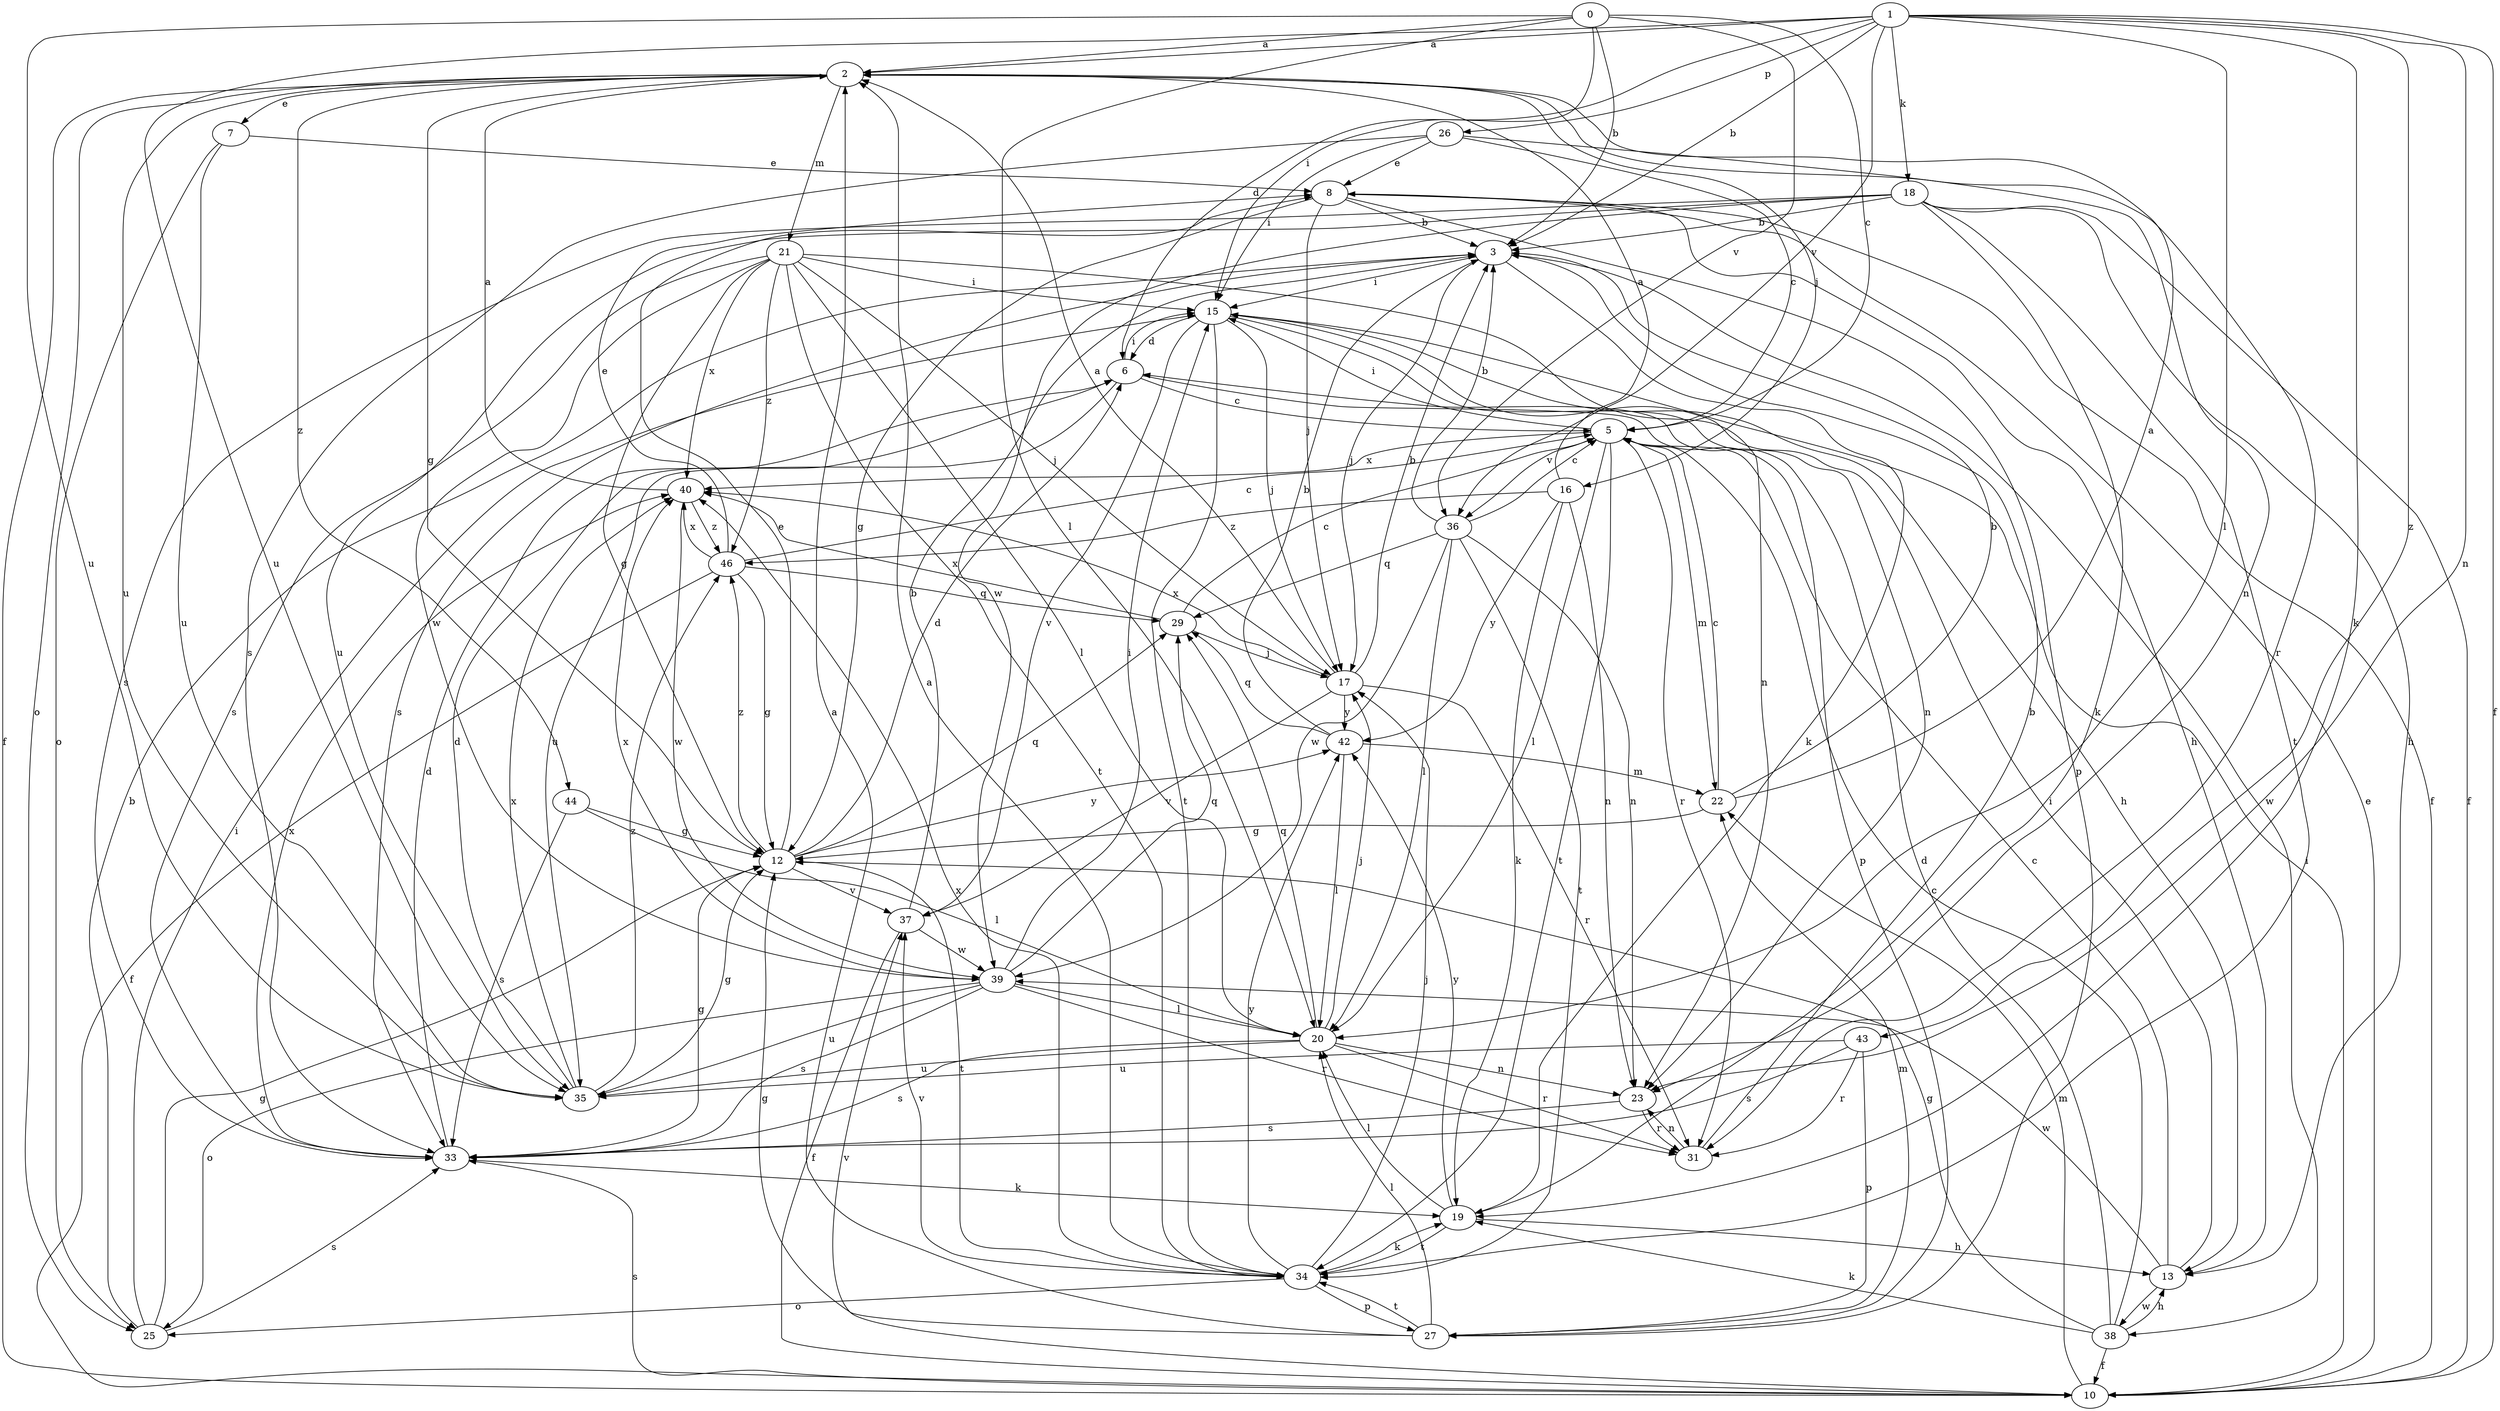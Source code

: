 strict digraph  {
0;
1;
2;
3;
5;
6;
7;
8;
10;
12;
13;
15;
16;
17;
18;
19;
20;
21;
22;
23;
25;
26;
27;
29;
31;
33;
34;
35;
36;
37;
38;
39;
40;
42;
43;
44;
46;
0 -> 2  [label=a];
0 -> 3  [label=b];
0 -> 5  [label=c];
0 -> 15  [label=i];
0 -> 20  [label=l];
0 -> 35  [label=u];
0 -> 36  [label=v];
1 -> 2  [label=a];
1 -> 3  [label=b];
1 -> 6  [label=d];
1 -> 10  [label=f];
1 -> 18  [label=k];
1 -> 19  [label=k];
1 -> 20  [label=l];
1 -> 23  [label=n];
1 -> 26  [label=p];
1 -> 35  [label=u];
1 -> 36  [label=v];
1 -> 43  [label=z];
2 -> 7  [label=e];
2 -> 10  [label=f];
2 -> 12  [label=g];
2 -> 16  [label=j];
2 -> 21  [label=m];
2 -> 23  [label=n];
2 -> 25  [label=o];
2 -> 35  [label=u];
2 -> 44  [label=z];
3 -> 15  [label=i];
3 -> 17  [label=j];
3 -> 19  [label=k];
3 -> 33  [label=s];
3 -> 38  [label=w];
5 -> 15  [label=i];
5 -> 20  [label=l];
5 -> 22  [label=m];
5 -> 31  [label=r];
5 -> 34  [label=t];
5 -> 36  [label=v];
5 -> 40  [label=x];
6 -> 5  [label=c];
6 -> 15  [label=i];
6 -> 27  [label=p];
6 -> 35  [label=u];
7 -> 8  [label=e];
7 -> 25  [label=o];
7 -> 35  [label=u];
8 -> 3  [label=b];
8 -> 10  [label=f];
8 -> 12  [label=g];
8 -> 13  [label=h];
8 -> 17  [label=j];
8 -> 27  [label=p];
10 -> 8  [label=e];
10 -> 15  [label=i];
10 -> 22  [label=m];
10 -> 33  [label=s];
10 -> 37  [label=v];
12 -> 6  [label=d];
12 -> 8  [label=e];
12 -> 29  [label=q];
12 -> 34  [label=t];
12 -> 37  [label=v];
12 -> 42  [label=y];
12 -> 46  [label=z];
13 -> 5  [label=c];
13 -> 15  [label=i];
13 -> 38  [label=w];
13 -> 39  [label=w];
15 -> 6  [label=d];
15 -> 13  [label=h];
15 -> 17  [label=j];
15 -> 23  [label=n];
15 -> 34  [label=t];
15 -> 37  [label=v];
16 -> 2  [label=a];
16 -> 19  [label=k];
16 -> 23  [label=n];
16 -> 42  [label=y];
16 -> 46  [label=z];
17 -> 2  [label=a];
17 -> 3  [label=b];
17 -> 31  [label=r];
17 -> 37  [label=v];
17 -> 40  [label=x];
17 -> 42  [label=y];
18 -> 3  [label=b];
18 -> 10  [label=f];
18 -> 13  [label=h];
18 -> 19  [label=k];
18 -> 33  [label=s];
18 -> 34  [label=t];
18 -> 35  [label=u];
18 -> 39  [label=w];
19 -> 13  [label=h];
19 -> 20  [label=l];
19 -> 34  [label=t];
19 -> 42  [label=y];
20 -> 17  [label=j];
20 -> 23  [label=n];
20 -> 29  [label=q];
20 -> 31  [label=r];
20 -> 33  [label=s];
20 -> 35  [label=u];
21 -> 12  [label=g];
21 -> 15  [label=i];
21 -> 17  [label=j];
21 -> 20  [label=l];
21 -> 23  [label=n];
21 -> 33  [label=s];
21 -> 34  [label=t];
21 -> 39  [label=w];
21 -> 40  [label=x];
21 -> 46  [label=z];
22 -> 2  [label=a];
22 -> 3  [label=b];
22 -> 5  [label=c];
22 -> 12  [label=g];
23 -> 31  [label=r];
23 -> 33  [label=s];
25 -> 3  [label=b];
25 -> 12  [label=g];
25 -> 15  [label=i];
25 -> 33  [label=s];
26 -> 5  [label=c];
26 -> 8  [label=e];
26 -> 15  [label=i];
26 -> 31  [label=r];
26 -> 33  [label=s];
27 -> 2  [label=a];
27 -> 12  [label=g];
27 -> 20  [label=l];
27 -> 22  [label=m];
27 -> 34  [label=t];
29 -> 5  [label=c];
29 -> 17  [label=j];
29 -> 40  [label=x];
31 -> 3  [label=b];
31 -> 23  [label=n];
33 -> 6  [label=d];
33 -> 12  [label=g];
33 -> 19  [label=k];
33 -> 40  [label=x];
34 -> 2  [label=a];
34 -> 17  [label=j];
34 -> 19  [label=k];
34 -> 25  [label=o];
34 -> 27  [label=p];
34 -> 37  [label=v];
34 -> 40  [label=x];
34 -> 42  [label=y];
35 -> 6  [label=d];
35 -> 12  [label=g];
35 -> 40  [label=x];
35 -> 46  [label=z];
36 -> 3  [label=b];
36 -> 5  [label=c];
36 -> 20  [label=l];
36 -> 23  [label=n];
36 -> 29  [label=q];
36 -> 34  [label=t];
36 -> 39  [label=w];
37 -> 3  [label=b];
37 -> 10  [label=f];
37 -> 39  [label=w];
38 -> 5  [label=c];
38 -> 6  [label=d];
38 -> 10  [label=f];
38 -> 12  [label=g];
38 -> 13  [label=h];
38 -> 19  [label=k];
39 -> 15  [label=i];
39 -> 20  [label=l];
39 -> 25  [label=o];
39 -> 29  [label=q];
39 -> 31  [label=r];
39 -> 33  [label=s];
39 -> 35  [label=u];
39 -> 40  [label=x];
40 -> 2  [label=a];
40 -> 39  [label=w];
40 -> 46  [label=z];
42 -> 3  [label=b];
42 -> 20  [label=l];
42 -> 22  [label=m];
42 -> 29  [label=q];
43 -> 27  [label=p];
43 -> 31  [label=r];
43 -> 33  [label=s];
43 -> 35  [label=u];
44 -> 12  [label=g];
44 -> 20  [label=l];
44 -> 33  [label=s];
46 -> 5  [label=c];
46 -> 8  [label=e];
46 -> 10  [label=f];
46 -> 12  [label=g];
46 -> 29  [label=q];
46 -> 40  [label=x];
}
